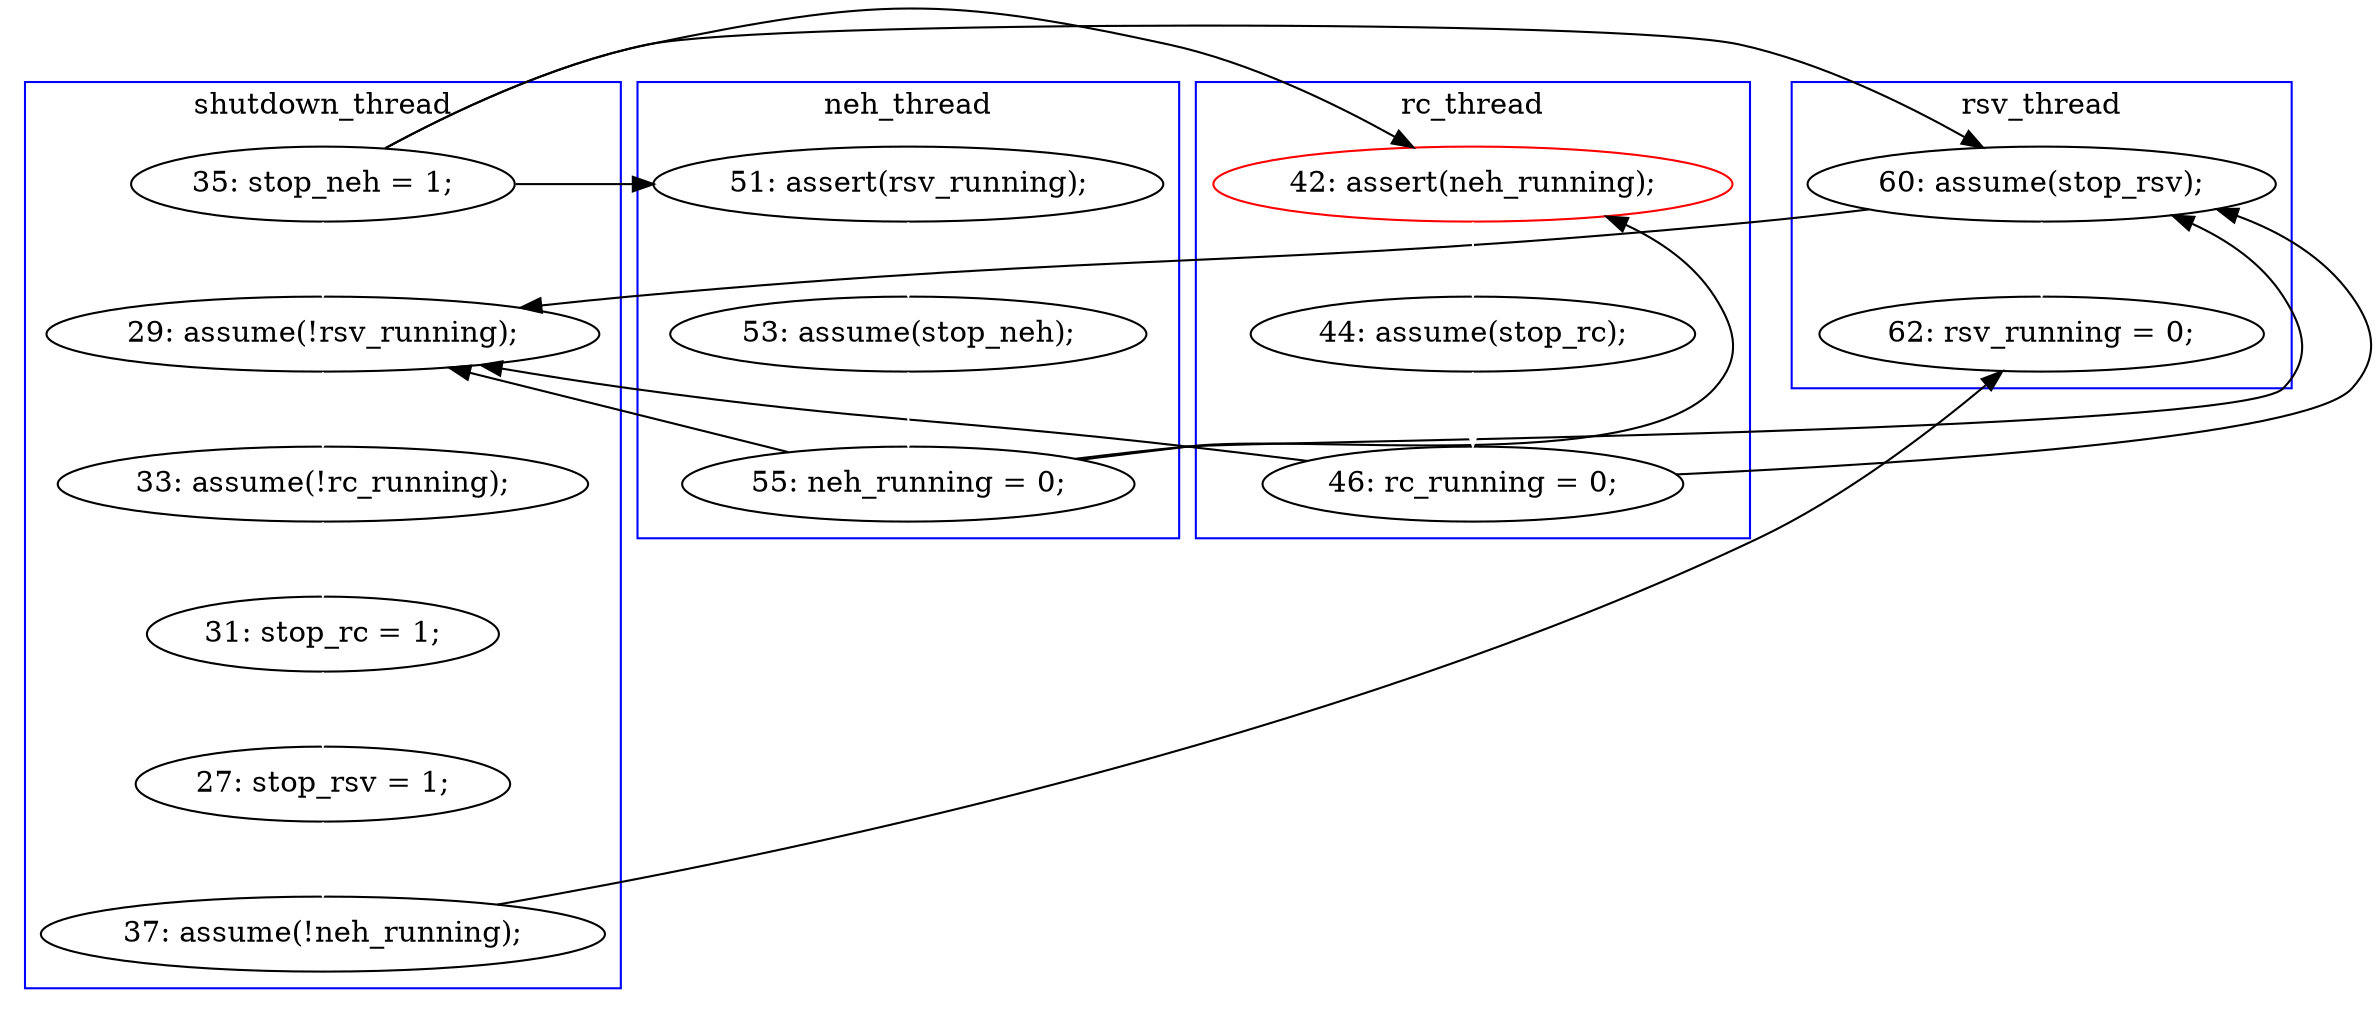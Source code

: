 digraph Counterexample {
	13 -> 15 [color = black, style = solid, constraint = false]
	17 -> 28 [color = black, style = solid, constraint = false]
	13 -> 28 [color = white, style = solid]
	22 -> 26 [color = black, style = solid, constraint = false]
	16 -> 17 [color = white, style = solid]
	13 -> 26 [color = black, style = solid, constraint = false]
	26 -> 28 [color = black, style = solid, constraint = false]
	28 -> 29 [color = white, style = solid]
	22 -> 28 [color = black, style = solid, constraint = false]
	29 -> 30 [color = white, style = solid]
	21 -> 22 [color = white, style = solid]
	15 -> 16 [color = white, style = solid]
	17 -> 20 [color = black, style = solid, constraint = false]
	17 -> 26 [color = black, style = solid, constraint = false]
	31 -> 32 [color = white, style = solid]
	32 -> 35 [color = black, style = solid, constraint = false]
	13 -> 20 [color = black, style = solid, constraint = false]
	30 -> 31 [color = white, style = solid]
	26 -> 35 [color = white, style = solid]
	20 -> 21 [color = white, style = solid]
	subgraph cluster2 {
		label = rc_thread
		color = blue
		21  [label = "44: assume(stop_rc);"]
		22  [label = "46: rc_running = 0;"]
		20  [label = "42: assert(neh_running);", color = red]
	}
	subgraph cluster4 {
		label = rsv_thread
		color = blue
		35  [label = "62: rsv_running = 0;"]
		26  [label = "60: assume(stop_rsv);"]
	}
	subgraph cluster1 {
		label = shutdown_thread
		color = blue
		13  [label = "35: stop_neh = 1;"]
		28  [label = "29: assume(!rsv_running);"]
		31  [label = "27: stop_rsv = 1;"]
		29  [label = "33: assume(!rc_running);"]
		32  [label = "37: assume(!neh_running);"]
		30  [label = "31: stop_rc = 1;"]
	}
	subgraph cluster3 {
		label = neh_thread
		color = blue
		17  [label = "55: neh_running = 0;"]
		15  [label = "51: assert(rsv_running);"]
		16  [label = "53: assume(stop_neh);"]
	}
}